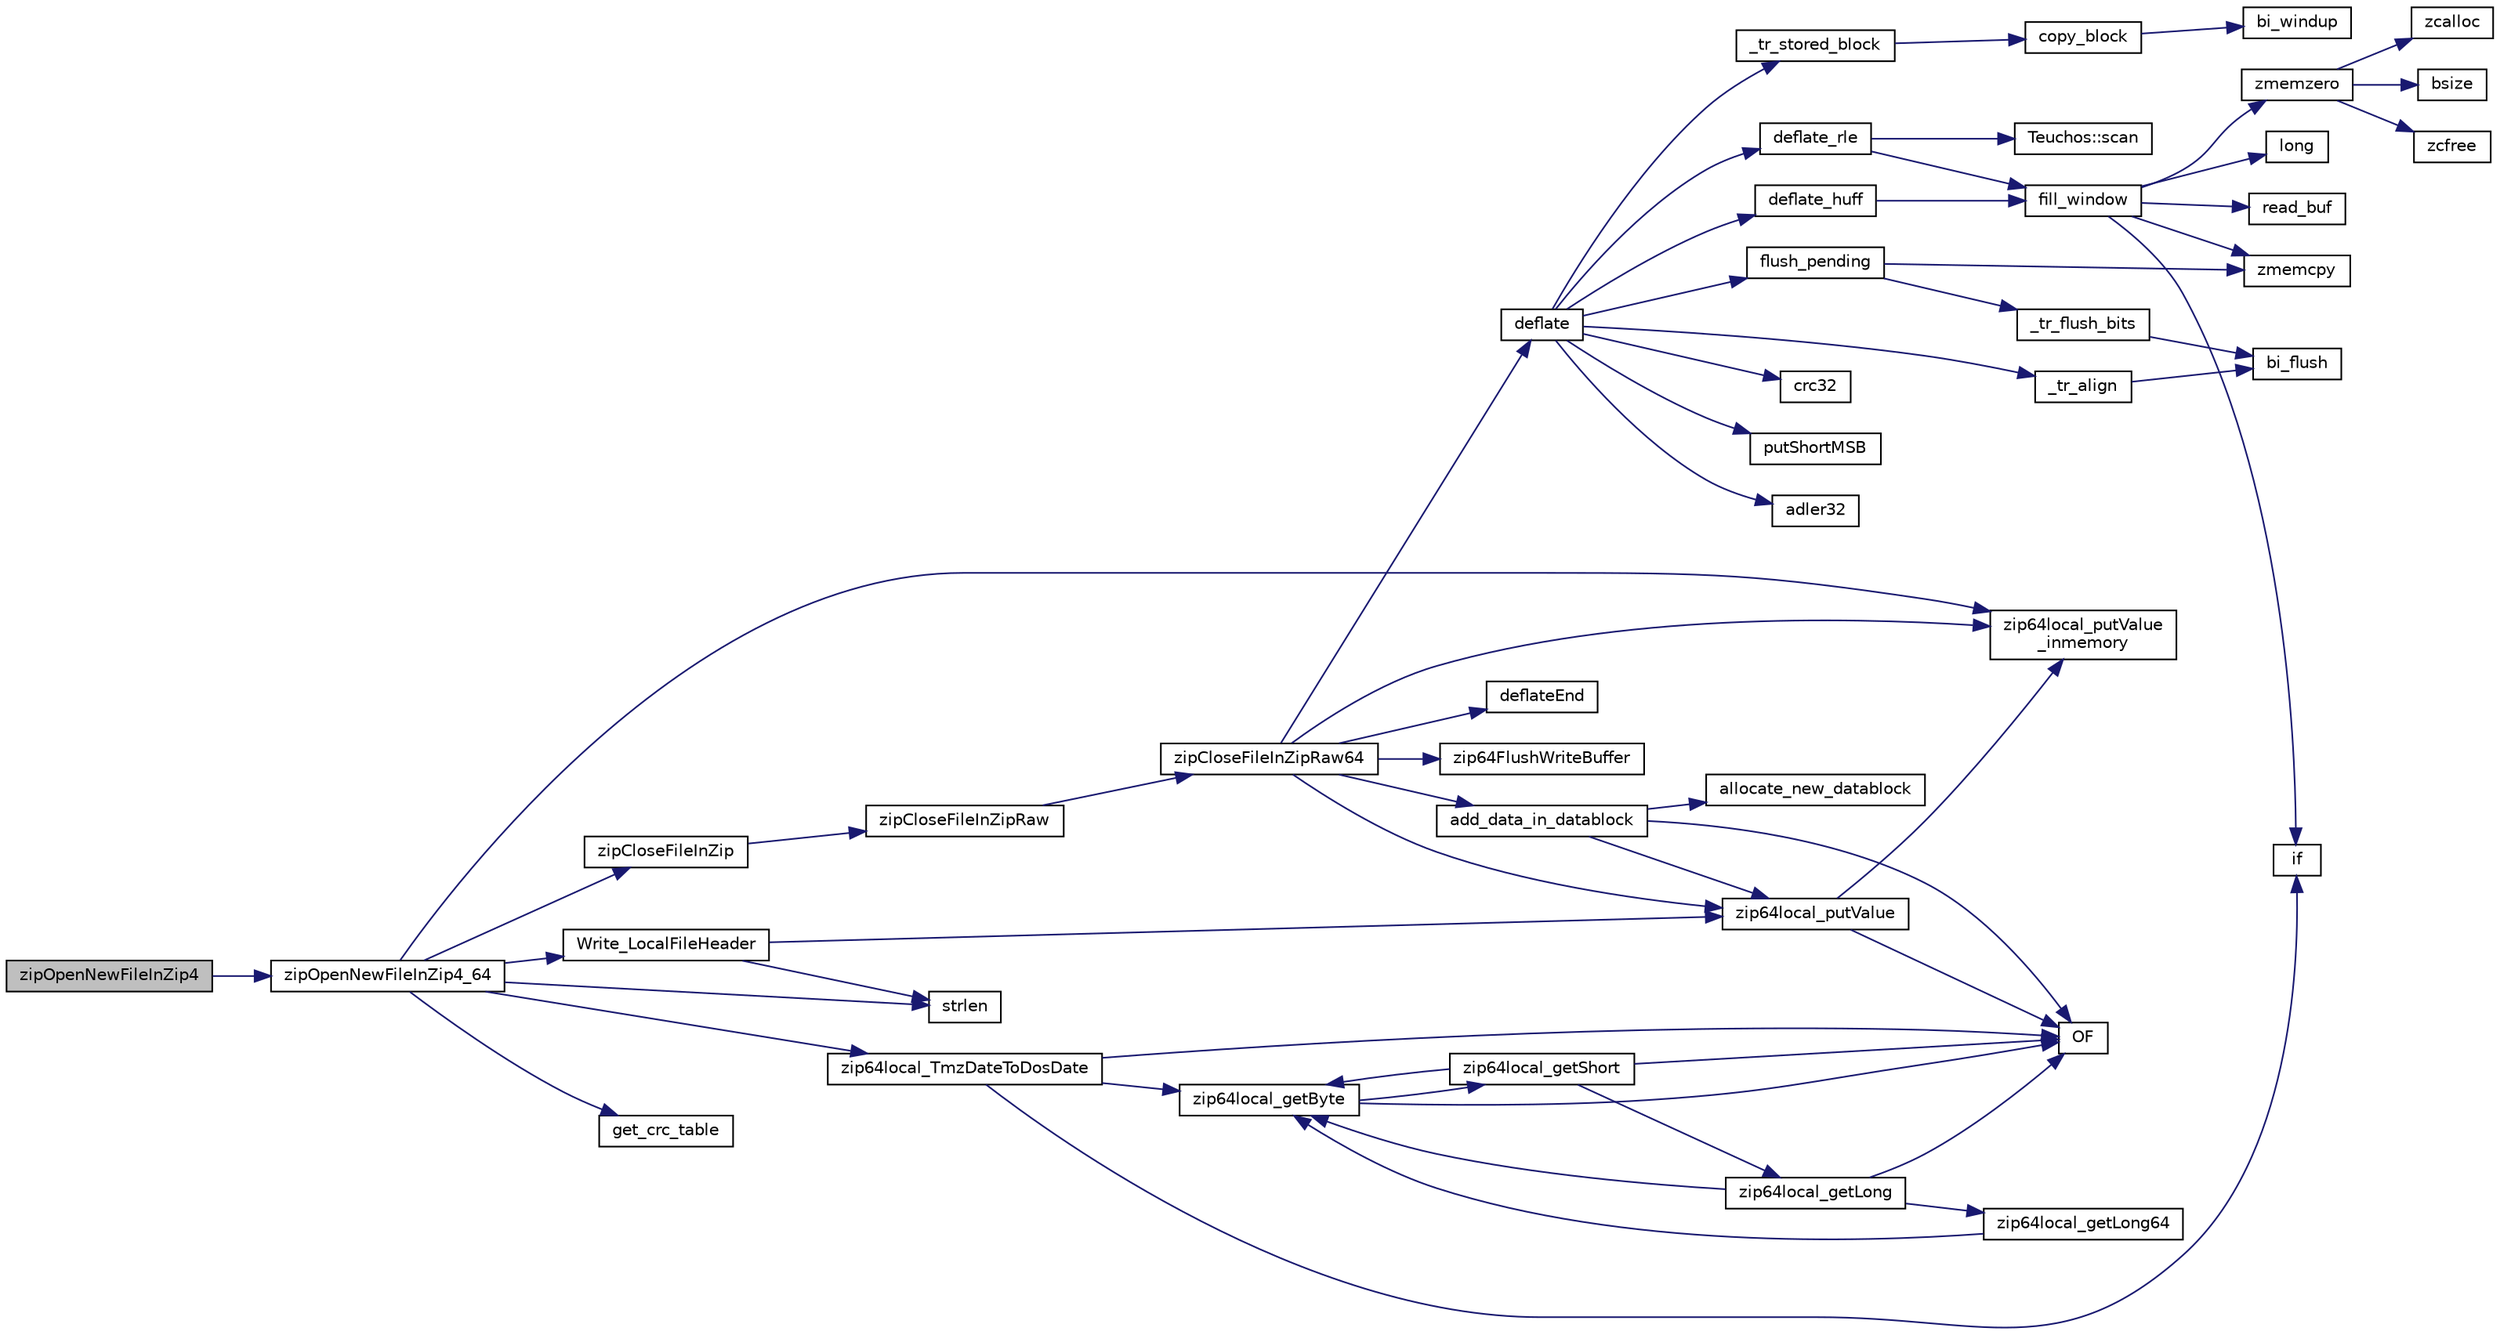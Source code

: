 digraph "zipOpenNewFileInZip4"
{
  edge [fontname="Helvetica",fontsize="10",labelfontname="Helvetica",labelfontsize="10"];
  node [fontname="Helvetica",fontsize="10",shape=record];
  rankdir="LR";
  Node859 [label="zipOpenNewFileInZip4",height=0.2,width=0.4,color="black", fillcolor="grey75", style="filled", fontcolor="black"];
  Node859 -> Node860 [color="midnightblue",fontsize="10",style="solid",fontname="Helvetica"];
  Node860 [label="zipOpenNewFileInZip4_64",height=0.2,width=0.4,color="black", fillcolor="white", style="filled",URL="$d0/d5f/zip_8c.html#a638e4d5a7305f25e1ef6c2f6f14e2861"];
  Node860 -> Node861 [color="midnightblue",fontsize="10",style="solid",fontname="Helvetica"];
  Node861 [label="zipCloseFileInZip",height=0.2,width=0.4,color="black", fillcolor="white", style="filled",URL="$d0/d5f/zip_8c.html#ae470f753aef4cffe4f77a5ec2bcfbde1"];
  Node861 -> Node862 [color="midnightblue",fontsize="10",style="solid",fontname="Helvetica"];
  Node862 [label="zipCloseFileInZipRaw",height=0.2,width=0.4,color="black", fillcolor="white", style="filled",URL="$d0/d5f/zip_8c.html#a43fe6f36cef62c7f34c0fdb4c8288b87"];
  Node862 -> Node863 [color="midnightblue",fontsize="10",style="solid",fontname="Helvetica"];
  Node863 [label="zipCloseFileInZipRaw64",height=0.2,width=0.4,color="black", fillcolor="white", style="filled",URL="$d0/d5f/zip_8c.html#a3bed1cfe7ae981d2a433a1dbdb2cc436"];
  Node863 -> Node864 [color="midnightblue",fontsize="10",style="solid",fontname="Helvetica"];
  Node864 [label="zip64FlushWriteBuffer",height=0.2,width=0.4,color="black", fillcolor="white", style="filled",URL="$d0/d5f/zip_8c.html#aacb39e685c358a284a9162e579793469"];
  Node863 -> Node865 [color="midnightblue",fontsize="10",style="solid",fontname="Helvetica"];
  Node865 [label="deflate",height=0.2,width=0.4,color="black", fillcolor="white", style="filled",URL="$d1/d2d/_f_m_i_l_2_third_party_2_zlib_2zlib-1_82_86_2deflate_8c.html#aedba3a94d6e827d61b660443ae5b9f09"];
  Node865 -> Node866 [color="midnightblue",fontsize="10",style="solid",fontname="Helvetica"];
  Node866 [label="crc32",height=0.2,width=0.4,color="black", fillcolor="white", style="filled",URL="$d8/d31/_f_m_i_l_2_third_party_2_zlib_2zlib-1_82_86_2crc32_8c.html#af5a1c7b05170540ef3bb084e6cf903c4"];
  Node865 -> Node867 [color="midnightblue",fontsize="10",style="solid",fontname="Helvetica"];
  Node867 [label="putShortMSB",height=0.2,width=0.4,color="black", fillcolor="white", style="filled",URL="$d1/d2d/_f_m_i_l_2_third_party_2_zlib_2zlib-1_82_86_2deflate_8c.html#a6db0a0a840addf113cb217c4aa1c0384"];
  Node865 -> Node868 [color="midnightblue",fontsize="10",style="solid",fontname="Helvetica"];
  Node868 [label="adler32",height=0.2,width=0.4,color="black", fillcolor="white", style="filled",URL="$d5/d1f/_f_m_i_l_2_third_party_2_zlib_2zlib-1_82_86_2adler32_8c.html#a86607743a4b76949b24cf5cc2f01a40d"];
  Node865 -> Node869 [color="midnightblue",fontsize="10",style="solid",fontname="Helvetica"];
  Node869 [label="flush_pending",height=0.2,width=0.4,color="black", fillcolor="white", style="filled",URL="$d1/d2d/_f_m_i_l_2_third_party_2_zlib_2zlib-1_82_86_2deflate_8c.html#ae9a3263767d40c4f7443bf07c31e0119"];
  Node869 -> Node870 [color="midnightblue",fontsize="10",style="solid",fontname="Helvetica"];
  Node870 [label="_tr_flush_bits",height=0.2,width=0.4,color="black", fillcolor="white", style="filled",URL="$d3/d11/_f_m_i_l_2_third_party_2_zlib_2zlib-1_82_86_2trees_8c.html#a7152f0344193f9c6f4ae640326a0641a"];
  Node870 -> Node871 [color="midnightblue",fontsize="10",style="solid",fontname="Helvetica"];
  Node871 [label="bi_flush",height=0.2,width=0.4,color="black", fillcolor="white", style="filled",URL="$d3/d11/_f_m_i_l_2_third_party_2_zlib_2zlib-1_82_86_2trees_8c.html#ab3b46873b1a7611ee2ca275cfd1c8f79"];
  Node869 -> Node872 [color="midnightblue",fontsize="10",style="solid",fontname="Helvetica"];
  Node872 [label="zmemcpy",height=0.2,width=0.4,color="black", fillcolor="white", style="filled",URL="$dd/d87/_f_m_i_l_2_third_party_2_zlib_2zlib-1_82_86_2zutil_8c.html#aac7aa2bbd8584b96c89e311b6c3409a5"];
  Node865 -> Node873 [color="midnightblue",fontsize="10",style="solid",fontname="Helvetica"];
  Node873 [label="deflate_huff",height=0.2,width=0.4,color="black", fillcolor="white", style="filled",URL="$d1/d2d/_f_m_i_l_2_third_party_2_zlib_2zlib-1_82_86_2deflate_8c.html#a5d5671ede8ee51f34a50cfd5f498d2f0"];
  Node873 -> Node874 [color="midnightblue",fontsize="10",style="solid",fontname="Helvetica"];
  Node874 [label="fill_window",height=0.2,width=0.4,color="black", fillcolor="white", style="filled",URL="$d1/d2d/_f_m_i_l_2_third_party_2_zlib_2zlib-1_82_86_2deflate_8c.html#a6cf3c43817cac5f5c422e94b2a57ea49"];
  Node874 -> Node872 [color="midnightblue",fontsize="10",style="solid",fontname="Helvetica"];
  Node874 -> Node875 [color="midnightblue",fontsize="10",style="solid",fontname="Helvetica"];
  Node875 [label="long",height=0.2,width=0.4,color="black", fillcolor="white", style="filled",URL="$d2/db7/ioapi_8h.html#a3c7b35ad9dab18b8310343c201f7b27e"];
  Node874 -> Node876 [color="midnightblue",fontsize="10",style="solid",fontname="Helvetica"];
  Node876 [label="read_buf",height=0.2,width=0.4,color="black", fillcolor="white", style="filled",URL="$d1/d2d/_f_m_i_l_2_third_party_2_zlib_2zlib-1_82_86_2deflate_8c.html#a30b7fcd3e6bea023c1c00eafad492639"];
  Node874 -> Node877 [color="midnightblue",fontsize="10",style="solid",fontname="Helvetica"];
  Node877 [label="zmemzero",height=0.2,width=0.4,color="black", fillcolor="white", style="filled",URL="$dd/d87/_f_m_i_l_2_third_party_2_zlib_2zlib-1_82_86_2zutil_8c.html#a9d1ad31f82b89b791ce9c70c24d3947c"];
  Node877 -> Node878 [color="midnightblue",fontsize="10",style="solid",fontname="Helvetica"];
  Node878 [label="zcalloc",height=0.2,width=0.4,color="black", fillcolor="white", style="filled",URL="$dd/d87/_f_m_i_l_2_third_party_2_zlib_2zlib-1_82_86_2zutil_8c.html#a41dc53193e9af4588e7bcbe459f4f834"];
  Node877 -> Node879 [color="midnightblue",fontsize="10",style="solid",fontname="Helvetica"];
  Node879 [label="bsize",height=0.2,width=0.4,color="black", fillcolor="white", style="filled",URL="$de/def/kim__info_8m.html#a667852275f03fbdf41ab7ff7de2045c2"];
  Node877 -> Node880 [color="midnightblue",fontsize="10",style="solid",fontname="Helvetica"];
  Node880 [label="zcfree",height=0.2,width=0.4,color="black", fillcolor="white", style="filled",URL="$dd/d87/_f_m_i_l_2_third_party_2_zlib_2zlib-1_82_86_2zutil_8c.html#a03a8230ad4ec43e8916fa91aad05bfd3"];
  Node874 -> Node881 [color="midnightblue",fontsize="10",style="solid",fontname="Helvetica"];
  Node881 [label="if",height=0.2,width=0.4,color="black", fillcolor="white", style="filled",URL="$dc/ddc/3rd_party_2flex-2_85_835_2parse_8c.html#a5468319b5337c3d6192d299ceb3062fc"];
  Node865 -> Node882 [color="midnightblue",fontsize="10",style="solid",fontname="Helvetica"];
  Node882 [label="deflate_rle",height=0.2,width=0.4,color="black", fillcolor="white", style="filled",URL="$d1/d2d/_f_m_i_l_2_third_party_2_zlib_2zlib-1_82_86_2deflate_8c.html#aea13a1600dd641f5584b39b840eecaae"];
  Node882 -> Node883 [color="midnightblue",fontsize="10",style="solid",fontname="Helvetica"];
  Node883 [label="Teuchos::scan",height=0.2,width=0.4,color="black", fillcolor="white", style="filled",URL="$d3/d74/namespace_teuchos.html#ae6e89ec4ec75fe3902d934b8881532f0",tooltip="Deprecated. "];
  Node882 -> Node874 [color="midnightblue",fontsize="10",style="solid",fontname="Helvetica"];
  Node865 -> Node884 [color="midnightblue",fontsize="10",style="solid",fontname="Helvetica"];
  Node884 [label="_tr_align",height=0.2,width=0.4,color="black", fillcolor="white", style="filled",URL="$d3/d11/_f_m_i_l_2_third_party_2_zlib_2zlib-1_82_86_2trees_8c.html#abd2aff56f489aac6182c99eb739c41be"];
  Node884 -> Node871 [color="midnightblue",fontsize="10",style="solid",fontname="Helvetica"];
  Node865 -> Node885 [color="midnightblue",fontsize="10",style="solid",fontname="Helvetica"];
  Node885 [label="_tr_stored_block",height=0.2,width=0.4,color="black", fillcolor="white", style="filled",URL="$d3/d11/_f_m_i_l_2_third_party_2_zlib_2zlib-1_82_86_2trees_8c.html#a65fd19df7fed60e83492819918defec2"];
  Node885 -> Node886 [color="midnightblue",fontsize="10",style="solid",fontname="Helvetica"];
  Node886 [label="copy_block",height=0.2,width=0.4,color="black", fillcolor="white", style="filled",URL="$d3/d11/_f_m_i_l_2_third_party_2_zlib_2zlib-1_82_86_2trees_8c.html#a1f3d6aa6a0147df6a48af35bcb5719d6"];
  Node886 -> Node887 [color="midnightblue",fontsize="10",style="solid",fontname="Helvetica"];
  Node887 [label="bi_windup",height=0.2,width=0.4,color="black", fillcolor="white", style="filled",URL="$d3/d11/_f_m_i_l_2_third_party_2_zlib_2zlib-1_82_86_2trees_8c.html#a8532fd6b0e6cd8b6a633fe249ac4353c"];
  Node863 -> Node888 [color="midnightblue",fontsize="10",style="solid",fontname="Helvetica"];
  Node888 [label="deflateEnd",height=0.2,width=0.4,color="black", fillcolor="white", style="filled",URL="$d1/d2d/_f_m_i_l_2_third_party_2_zlib_2zlib-1_82_86_2deflate_8c.html#ada68769789b1d84de7e708d6e848a075"];
  Node863 -> Node889 [color="midnightblue",fontsize="10",style="solid",fontname="Helvetica"];
  Node889 [label="zip64local_putValue\l_inmemory",height=0.2,width=0.4,color="black", fillcolor="white", style="filled",URL="$d0/d5f/zip_8c.html#a472dc2ba2bf1d51a41e87cd97dbdb18b"];
  Node863 -> Node890 [color="midnightblue",fontsize="10",style="solid",fontname="Helvetica"];
  Node890 [label="add_data_in_datablock",height=0.2,width=0.4,color="black", fillcolor="white", style="filled",URL="$d0/d5f/zip_8c.html#af411f447b40db1fad258dee3b786ccc1"];
  Node890 -> Node891 [color="midnightblue",fontsize="10",style="solid",fontname="Helvetica"];
  Node891 [label="allocate_new_datablock",height=0.2,width=0.4,color="black", fillcolor="white", style="filled",URL="$d0/d5f/zip_8c.html#a86c6b1ea8228286351584adc3d47b07c"];
  Node890 -> Node892 [color="midnightblue",fontsize="10",style="solid",fontname="Helvetica"];
  Node892 [label="zip64local_putValue",height=0.2,width=0.4,color="black", fillcolor="white", style="filled",URL="$d0/d5f/zip_8c.html#a5aeb27e162442455a221eb365c68f8d2"];
  Node892 -> Node889 [color="midnightblue",fontsize="10",style="solid",fontname="Helvetica"];
  Node892 -> Node893 [color="midnightblue",fontsize="10",style="solid",fontname="Helvetica"];
  Node893 [label="OF",height=0.2,width=0.4,color="black", fillcolor="white", style="filled",URL="$d0/d5f/zip_8c.html#aeceecbdb8a6daac5791ebba72d0bf346"];
  Node890 -> Node893 [color="midnightblue",fontsize="10",style="solid",fontname="Helvetica"];
  Node863 -> Node892 [color="midnightblue",fontsize="10",style="solid",fontname="Helvetica"];
  Node860 -> Node894 [color="midnightblue",fontsize="10",style="solid",fontname="Helvetica"];
  Node894 [label="strlen",height=0.2,width=0.4,color="black", fillcolor="white", style="filled",URL="$d7/d57/iregex_8c.html#a492442620ce65db20fe7297b43cbca65"];
  Node860 -> Node895 [color="midnightblue",fontsize="10",style="solid",fontname="Helvetica"];
  Node895 [label="zip64local_TmzDateToDosDate",height=0.2,width=0.4,color="black", fillcolor="white", style="filled",URL="$d0/d5f/zip_8c.html#a0358f3b6350c161f10e6594b09ca15b3"];
  Node895 -> Node881 [color="midnightblue",fontsize="10",style="solid",fontname="Helvetica"];
  Node895 -> Node896 [color="midnightblue",fontsize="10",style="solid",fontname="Helvetica"];
  Node896 [label="zip64local_getByte",height=0.2,width=0.4,color="black", fillcolor="white", style="filled",URL="$d0/d5f/zip_8c.html#a20f347793909851b9e203b1689f27f4e"];
  Node896 -> Node897 [color="midnightblue",fontsize="10",style="solid",fontname="Helvetica"];
  Node897 [label="zip64local_getShort",height=0.2,width=0.4,color="black", fillcolor="white", style="filled",URL="$d0/d5f/zip_8c.html#a15321a6e2fcae4715b3874a1ce5576e0"];
  Node897 -> Node896 [color="midnightblue",fontsize="10",style="solid",fontname="Helvetica"];
  Node897 -> Node898 [color="midnightblue",fontsize="10",style="solid",fontname="Helvetica"];
  Node898 [label="zip64local_getLong",height=0.2,width=0.4,color="black", fillcolor="white", style="filled",URL="$d0/d5f/zip_8c.html#ae244e7a8d380a116d3dd94a197fb5adb"];
  Node898 -> Node896 [color="midnightblue",fontsize="10",style="solid",fontname="Helvetica"];
  Node898 -> Node899 [color="midnightblue",fontsize="10",style="solid",fontname="Helvetica"];
  Node899 [label="zip64local_getLong64",height=0.2,width=0.4,color="black", fillcolor="white", style="filled",URL="$d0/d5f/zip_8c.html#a8f469d2f6ea68fbacf9f10d88f00b425"];
  Node899 -> Node896 [color="midnightblue",fontsize="10",style="solid",fontname="Helvetica"];
  Node898 -> Node893 [color="midnightblue",fontsize="10",style="solid",fontname="Helvetica"];
  Node897 -> Node893 [color="midnightblue",fontsize="10",style="solid",fontname="Helvetica"];
  Node896 -> Node893 [color="midnightblue",fontsize="10",style="solid",fontname="Helvetica"];
  Node895 -> Node893 [color="midnightblue",fontsize="10",style="solid",fontname="Helvetica"];
  Node860 -> Node889 [color="midnightblue",fontsize="10",style="solid",fontname="Helvetica"];
  Node860 -> Node900 [color="midnightblue",fontsize="10",style="solid",fontname="Helvetica"];
  Node900 [label="Write_LocalFileHeader",height=0.2,width=0.4,color="black", fillcolor="white", style="filled",URL="$d0/d5f/zip_8c.html#a725809dec135ca745658c72a8578e505"];
  Node900 -> Node894 [color="midnightblue",fontsize="10",style="solid",fontname="Helvetica"];
  Node900 -> Node892 [color="midnightblue",fontsize="10",style="solid",fontname="Helvetica"];
  Node860 -> Node901 [color="midnightblue",fontsize="10",style="solid",fontname="Helvetica"];
  Node901 [label="get_crc_table",height=0.2,width=0.4,color="black", fillcolor="white", style="filled",URL="$d8/d31/_f_m_i_l_2_third_party_2_zlib_2zlib-1_82_86_2crc32_8c.html#a0c255e811cd7d10f09118753771094a0"];
}
